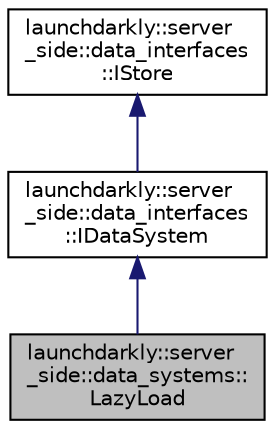 digraph "launchdarkly::server_side::data_systems::LazyLoad"
{
 // LATEX_PDF_SIZE
  edge [fontname="Helvetica",fontsize="10",labelfontname="Helvetica",labelfontsize="10"];
  node [fontname="Helvetica",fontsize="10",shape=record];
  Node1 [label="launchdarkly::server\l_side::data_systems::\lLazyLoad",height=0.2,width=0.4,color="black", fillcolor="grey75", style="filled", fontcolor="black",tooltip=" "];
  Node2 -> Node1 [dir="back",color="midnightblue",fontsize="10",style="solid",fontname="Helvetica"];
  Node2 [label="launchdarkly::server\l_side::data_interfaces\l::IDataSystem",height=0.2,width=0.4,color="black", fillcolor="white", style="filled",URL="$classlaunchdarkly_1_1server__side_1_1data__interfaces_1_1IDataSystem.html",tooltip="IDataSystem obtains data used for flag evaluations and makes it available to other components."];
  Node3 -> Node2 [dir="back",color="midnightblue",fontsize="10",style="solid",fontname="Helvetica"];
  Node3 [label="launchdarkly::server\l_side::data_interfaces\l::IStore",height=0.2,width=0.4,color="black", fillcolor="white", style="filled",URL="$classlaunchdarkly_1_1server__side_1_1data__interfaces_1_1IStore.html",tooltip="IStore provides shared ownership of flag and segment domain objects."];
}
